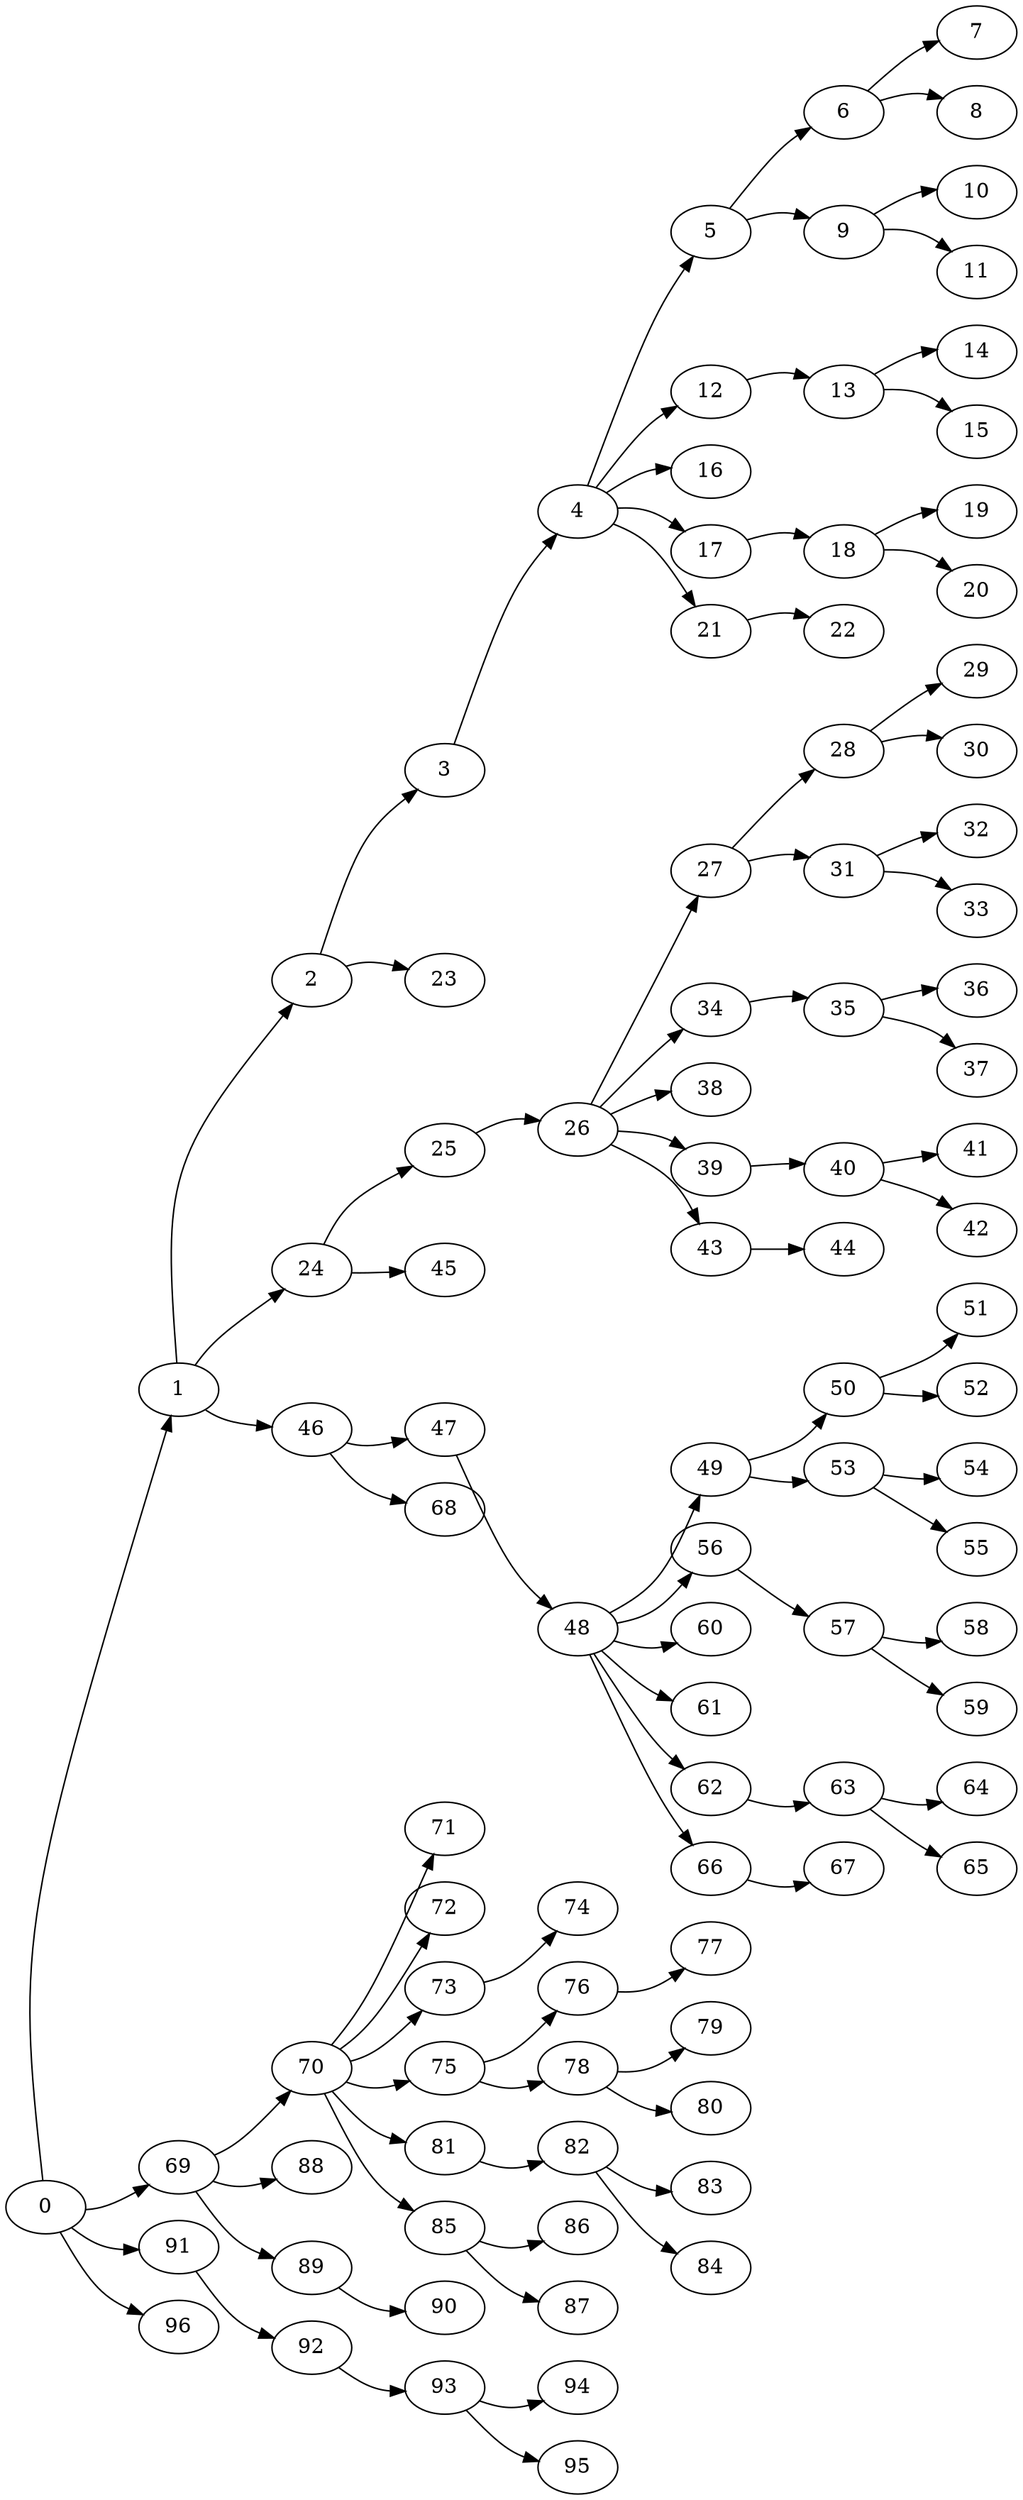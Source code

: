 strict digraph "" {
	graph [rankdir=LR,
		splines=curved
	];
	0	[mot_can_edit=False,
		mot_class_string="ord_betterproto.Reaction",
		mot_element_id=0,
		mot_state=PT_PRESET,
		mot_value=None,
		mtt_element_name="<ROOT>"];
	1	[mot_can_edit=False,
		mot_class_string="builtins.dict",
		mot_element_id=1,
		mot_state=PT_PRESET,
		mot_value=None,
		mtt_element_name="<ROOT>|inputs"];
	0 -> 1	[mot_can_edit=False,
		mot_class_string="('ord_betterproto.Reaction', 'builtins.dict')",
		mot_element_id="(0, 1)",
		mot_state=PT_PRESET,
		mot_value=inputs,
		mtt_element_name="('<ROOT>', '<ROOT>|inputs')"];
	69	[mot_can_edit=False,
		mot_class_string="ord_betterproto.ReactionSetup",
		mot_element_id=69,
		mot_state=PT_PRESET,
		mot_value=None,
		mtt_element_name="<ROOT>|setup"];
	0 -> 69	[mot_can_edit=False,
		mot_class_string="('ord_betterproto.Reaction', 'ord_betterproto.ReactionSetup')",
		mot_element_id="(0, 69)",
		mot_state=PT_PRESET,
		mot_value=setup,
		mtt_element_name="('<ROOT>', '<ROOT>|setup')"];
	91	[mot_can_edit=False,
		mot_class_string="builtins.list",
		mot_element_id=91,
		mot_state=PT_PRESET,
		mot_value=None,
		mtt_element_name="<ROOT>|outcomes"];
	0 -> 91	[mot_can_edit=False,
		mot_class_string="('ord_betterproto.Reaction', 'builtins.list')",
		mot_element_id="(0, 91)",
		mot_state=PT_PRESET,
		mot_value=outcomes,
		mtt_element_name="('<ROOT>', '<ROOT>|outcomes')"];
	96	[mot_can_edit=True,
		mot_class_string="builtins.str",
		mot_element_id=96,
		mot_state=PT_PRESET,
		mot_value="Making N,N-Dibenzyl-O-pivaloylhydroxylamine",
		mtt_element_name="<ROOT>|reaction_id"];
	0 -> 96	[mot_can_edit=False,
		mot_class_string="('ord_betterproto.Reaction', 'builtins.str')",
		mot_element_id="(0, 96)",
		mot_state=PT_PRESET,
		mot_value=reaction_id,
		mtt_element_name="('<ROOT>', '<ROOT>|reaction_id')"];
	2	[mot_can_edit=False,
		mot_class_string="ord_betterproto.ReactionInput",
		mot_element_id=2,
		mot_state=PT_PRESET,
		mot_value=None,
		mtt_element_name="<ROOT>|inputs|<DictKey>"];
	1 -> 2	[mot_can_edit=True,
		mot_class_string="('builtins.dict', 'ord_betterproto.ReactionInput')",
		mot_element_id="(1, 2)",
		mot_state=PT_PRESET,
		mot_value="4-dimethyl-aminopyridine",
		mtt_element_name="('<ROOT>|inputs', '<ROOT>|inputs|<DictKey>')"];
	24	[mot_can_edit=False,
		mot_class_string="ord_betterproto.ReactionInput",
		mot_element_id=24,
		mot_state=PT_PRESET,
		mot_value=None,
		mtt_element_name="<ROOT>|inputs|<DictKey>"];
	1 -> 24	[mot_can_edit=True,
		mot_class_string="('builtins.dict', 'ord_betterproto.ReactionInput')",
		mot_element_id="(1, 24)",
		mot_state=PT_PRESET,
		mot_value=dichloromethane,
		mtt_element_name="('<ROOT>|inputs', '<ROOT>|inputs|<DictKey>')"];
	46	[mot_can_edit=False,
		mot_class_string="ord_betterproto.ReactionInput",
		mot_element_id=46,
		mot_state=PT_PRESET,
		mot_value=None,
		mtt_element_name="<ROOT>|inputs|<DictKey>"];
	1 -> 46	[mot_can_edit=True,
		mot_class_string="('builtins.dict', 'ord_betterproto.ReactionInput')",
		mot_element_id="(1, 46)",
		mot_state=PT_PRESET,
		mot_value="N,N-dibenzylhydroxylamine",
		mtt_element_name="('<ROOT>|inputs', '<ROOT>|inputs|<DictKey>')"];
	3	[mot_can_edit=False,
		mot_class_string="builtins.list",
		mot_element_id=3,
		mot_state=PT_PRESET,
		mot_value=None,
		mtt_element_name="<ROOT>|inputs|<DictKey>|components"];
	2 -> 3	[mot_can_edit=False,
		mot_class_string="('ord_betterproto.ReactionInput', 'builtins.list')",
		mot_element_id="(2, 3)",
		mot_state=PT_PRESET,
		mot_value=components,
		mtt_element_name="('<ROOT>|inputs|<DictKey>', '<ROOT>|inputs|<DictKey>|components')"];
	23	[mot_can_edit=True,
		mot_class_string="builtins.int",
		mot_element_id=23,
		mot_state=PT_PRESET,
		mot_value=2,
		mtt_element_name="<ROOT>|inputs|<DictKey>|addition_order"];
	2 -> 23	[mot_can_edit=False,
		mot_class_string="('ord_betterproto.ReactionInput', 'builtins.int')",
		mot_element_id="(2, 23)",
		mot_state=PT_PRESET,
		mot_value=addition_order,
		mtt_element_name="('<ROOT>|inputs|<DictKey>', '<ROOT>|inputs|<DictKey>|addition_order')"];
	4	[mot_can_edit=False,
		mot_class_string="ord_betterproto.Compound",
		mot_element_id=4,
		mot_state=PT_PRESET,
		mot_value=None,
		mtt_element_name="<ROOT>|inputs|<DictKey>|components|<ListIndex>"];
	3 -> 4	[mot_can_edit=False,
		mot_class_string="('builtins.list', 'ord_betterproto.Compound')",
		mot_element_id="(3, 4)",
		mot_state=PT_PRESET,
		mot_value=0,
		mtt_element_name="('<ROOT>|inputs|<DictKey>|components', '<ROOT>|inputs|<DictKey>|components|<ListIndex>')"];
	5	[mot_can_edit=False,
		mot_class_string="builtins.list",
		mot_element_id=5,
		mot_state=PT_PRESET,
		mot_value=None,
		mtt_element_name="<ROOT>|inputs|<DictKey>|components|<ListIndex>|identifiers"];
	4 -> 5	[mot_can_edit=False,
		mot_class_string="('ord_betterproto.Compound', 'builtins.list')",
		mot_element_id="(4, 5)",
		mot_state=PT_PRESET,
		mot_value=identifiers,
		mtt_element_name="('<ROOT>|inputs|<DictKey>|components|<ListIndex>', '<ROOT>|inputs|<DictKey>|components|<ListIndex>|identifiers')"];
	12	[mot_can_edit=False,
		mot_class_string="ord_betterproto.Amount",
		mot_element_id=12,
		mot_state=PT_PRESET,
		mot_value=None,
		mtt_element_name="<ROOT>|inputs|<DictKey>|components|<ListIndex>|amount"];
	4 -> 12	[mot_can_edit=False,
		mot_class_string="('ord_betterproto.Compound', 'ord_betterproto.Amount')",
		mot_element_id="(4, 12)",
		mot_state=PT_PRESET,
		mot_value=amount,
		mtt_element_name="('<ROOT>|inputs|<DictKey>|components|<ListIndex>', '<ROOT>|inputs|<DictKey>|components|<ListIndex>|amount')"];
	16	[mot_can_edit=True,
		mot_class_string="ord_betterproto.ReactionRoleReactionRoleType",
		mot_element_id=16,
		mot_state=PT_PRESET,
		mot_value="ReactionRoleReactionRoleType.REAGENT",
		mtt_element_name="<ROOT>|inputs|<DictKey>|components|<ListIndex>|reaction_role"];
	4 -> 16	[mot_can_edit=False,
		mot_class_string="('ord_betterproto.Compound', 'ord_betterproto.ReactionRoleReactionRoleType')",
		mot_element_id="(4, 16)",
		mot_state=PT_PRESET,
		mot_value=reaction_role,
		mtt_element_name="('<ROOT>|inputs|<DictKey>|components|<ListIndex>', '<ROOT>|inputs|<DictKey>|components|<ListIndex>|reaction_role')"];
	17	[mot_can_edit=False,
		mot_class_string="builtins.list",
		mot_element_id=17,
		mot_state=PT_PRESET,
		mot_value=None,
		mtt_element_name="<ROOT>|inputs|<DictKey>|components|<ListIndex>|preparations"];
	4 -> 17	[mot_can_edit=False,
		mot_class_string="('ord_betterproto.Compound', 'builtins.list')",
		mot_element_id="(4, 17)",
		mot_state=PT_PRESET,
		mot_value=preparations,
		mtt_element_name="('<ROOT>|inputs|<DictKey>|components|<ListIndex>', '<ROOT>|inputs|<DictKey>|components|<ListIndex>|preparations')"];
	21	[mot_can_edit=False,
		mot_class_string="ord_betterproto.CompoundSource",
		mot_element_id=21,
		mot_state=PT_PRESET,
		mot_value=None,
		mtt_element_name="<ROOT>|inputs|<DictKey>|components|<ListIndex>|source"];
	4 -> 21	[mot_can_edit=False,
		mot_class_string="('ord_betterproto.Compound', 'ord_betterproto.CompoundSource')",
		mot_element_id="(4, 21)",
		mot_state=PT_PRESET,
		mot_value=source,
		mtt_element_name="('<ROOT>|inputs|<DictKey>|components|<ListIndex>', '<ROOT>|inputs|<DictKey>|components|<ListIndex>|source')"];
	6	[mot_can_edit=False,
		mot_class_string="ord_betterproto.CompoundIdentifier",
		mot_element_id=6,
		mot_state=PT_PRESET,
		mot_value=None,
		mtt_element_name="<ROOT>|inputs|<DictKey>|components|<ListIndex>|identifiers|<ListIndex>"];
	5 -> 6	[mot_can_edit=False,
		mot_class_string="('builtins.list', 'ord_betterproto.CompoundIdentifier')",
		mot_element_id="(5, 6)",
		mot_state=PT_PRESET,
		mot_value=0,
		mtt_element_name="('<ROOT>|inputs|<DictKey>|components|<ListIndex>|identifiers', '<ROOT>|inputs|<DictKey>|components|<ListIndex>|identifiers|<ListIndex>')"];
	9	[mot_can_edit=False,
		mot_class_string="ord_betterproto.CompoundIdentifier",
		mot_element_id=9,
		mot_state=PT_PRESET,
		mot_value=None,
		mtt_element_name="<ROOT>|inputs|<DictKey>|components|<ListIndex>|identifiers|<ListIndex>"];
	5 -> 9	[mot_can_edit=False,
		mot_class_string="('builtins.list', 'ord_betterproto.CompoundIdentifier')",
		mot_element_id="(5, 9)",
		mot_state=PT_PRESET,
		mot_value=1,
		mtt_element_name="('<ROOT>|inputs|<DictKey>|components|<ListIndex>|identifiers', '<ROOT>|inputs|<DictKey>|components|<ListIndex>|identifiers|<ListIndex>')"];
	7	[mot_can_edit=True,
		mot_class_string="ord_betterproto.CompoundIdentifierCompoundIdentifierType",
		mot_element_id=7,
		mot_state=PT_PRESET,
		mot_value="CompoundIdentifierCompoundIdentifierType.SMILES",
		mtt_element_name="<ROOT>|inputs|<DictKey>|components|<ListIndex>|identifiers|<ListIndex>|type"];
	6 -> 7	[mot_can_edit=False,
		mot_class_string="('ord_betterproto.CompoundIdentifier', 'ord_betterproto.CompoundIdentifierCompoundIdentifierType')",
		mot_element_id="(6, 7)",
		mot_state=PT_PRESET,
		mot_value=type,
		mtt_element_name="('<ROOT>|inputs|<DictKey>|components|<ListIndex>|identifiers|<ListIndex>', '<ROOT>|inputs|<DictKey>|components|<ListIndex>|identifiers|<\
ListIndex>|type')"];
	8	[mot_can_edit=True,
		mot_class_string="builtins.str",
		mot_element_id=8,
		mot_state=PT_PRESET,
		mot_value="n1ccc(N(C)C)cc1",
		mtt_element_name="<ROOT>|inputs|<DictKey>|components|<ListIndex>|identifiers|<ListIndex>|value"];
	6 -> 8	[mot_can_edit=False,
		mot_class_string="('ord_betterproto.CompoundIdentifier', 'builtins.str')",
		mot_element_id="(6, 8)",
		mot_state=PT_PRESET,
		mot_value=value,
		mtt_element_name="('<ROOT>|inputs|<DictKey>|components|<ListIndex>|identifiers|<ListIndex>', '<ROOT>|inputs|<DictKey>|components|<ListIndex>|identifiers|<\
ListIndex>|value')"];
	10	[mot_can_edit=True,
		mot_class_string="ord_betterproto.CompoundIdentifierCompoundIdentifierType",
		mot_element_id=10,
		mot_state=PT_PRESET,
		mot_value="CompoundIdentifierCompoundIdentifierType.NAME",
		mtt_element_name="<ROOT>|inputs|<DictKey>|components|<ListIndex>|identifiers|<ListIndex>|type"];
	9 -> 10	[mot_can_edit=False,
		mot_class_string="('ord_betterproto.CompoundIdentifier', 'ord_betterproto.CompoundIdentifierCompoundIdentifierType')",
		mot_element_id="(9, 10)",
		mot_state=PT_PRESET,
		mot_value=type,
		mtt_element_name="('<ROOT>|inputs|<DictKey>|components|<ListIndex>|identifiers|<ListIndex>', '<ROOT>|inputs|<DictKey>|components|<ListIndex>|identifiers|<\
ListIndex>|type')"];
	11	[mot_can_edit=True,
		mot_class_string="builtins.str",
		mot_element_id=11,
		mot_state=PT_PRESET,
		mot_value="4-dimethyl-aminopyridine",
		mtt_element_name="<ROOT>|inputs|<DictKey>|components|<ListIndex>|identifiers|<ListIndex>|value"];
	9 -> 11	[mot_can_edit=False,
		mot_class_string="('ord_betterproto.CompoundIdentifier', 'builtins.str')",
		mot_element_id="(9, 11)",
		mot_state=PT_PRESET,
		mot_value=value,
		mtt_element_name="('<ROOT>|inputs|<DictKey>|components|<ListIndex>|identifiers|<ListIndex>', '<ROOT>|inputs|<DictKey>|components|<ListIndex>|identifiers|<\
ListIndex>|value')"];
	13	[mot_can_edit=False,
		mot_class_string="ord_betterproto.Mass",
		mot_element_id=13,
		mot_state=PT_PRESET,
		mot_value=None,
		mtt_element_name="<ROOT>|inputs|<DictKey>|components|<ListIndex>|amount|mass"];
	12 -> 13	[mot_can_edit=False,
		mot_class_string="('ord_betterproto.Amount', 'ord_betterproto.Mass')",
		mot_element_id="(12, 13)",
		mot_state=PT_PRESET,
		mot_value=mass,
		mtt_element_name="('<ROOT>|inputs|<DictKey>|components|<ListIndex>|amount', '<ROOT>|inputs|<DictKey>|components|<ListIndex>|amount|mass')"];
	14	[mot_can_edit=True,
		mot_class_string="builtins.float",
		mot_element_id=14,
		mot_state=PT_PRESET,
		mot_value=12.8,
		mtt_element_name="<ROOT>|inputs|<DictKey>|components|<ListIndex>|amount|mass|value"];
	13 -> 14	[mot_can_edit=False,
		mot_class_string="('ord_betterproto.Mass', 'builtins.float')",
		mot_element_id="(13, 14)",
		mot_state=PT_PRESET,
		mot_value=value,
		mtt_element_name="('<ROOT>|inputs|<DictKey>|components|<ListIndex>|amount|mass', '<ROOT>|inputs|<DictKey>|components|<ListIndex>|amount|mass|value')"];
	15	[mot_can_edit=True,
		mot_class_string="ord_betterproto.MassMassUnit",
		mot_element_id=15,
		mot_state=PT_PRESET,
		mot_value="MassMassUnit.GRAM",
		mtt_element_name="<ROOT>|inputs|<DictKey>|components|<ListIndex>|amount|mass|units"];
	13 -> 15	[mot_can_edit=False,
		mot_class_string="('ord_betterproto.Mass', 'ord_betterproto.MassMassUnit')",
		mot_element_id="(13, 15)",
		mot_state=PT_PRESET,
		mot_value=units,
		mtt_element_name="('<ROOT>|inputs|<DictKey>|components|<ListIndex>|amount|mass', '<ROOT>|inputs|<DictKey>|components|<ListIndex>|amount|mass|units')"];
	18	[mot_can_edit=False,
		mot_class_string="ord_betterproto.CompoundPreparation",
		mot_element_id=18,
		mot_state=PT_PRESET,
		mot_value=None,
		mtt_element_name="<ROOT>|inputs|<DictKey>|components|<ListIndex>|preparations|<ListIndex>"];
	17 -> 18	[mot_can_edit=False,
		mot_class_string="('builtins.list', 'ord_betterproto.CompoundPreparation')",
		mot_element_id="(17, 18)",
		mot_state=PT_PRESET,
		mot_value=0,
		mtt_element_name="('<ROOT>|inputs|<DictKey>|components|<ListIndex>|preparations', '<ROOT>|inputs|<DictKey>|components|<ListIndex>|preparations|<ListIndex>')"];
	19	[mot_can_edit=True,
		mot_class_string="ord_betterproto.CompoundPreparationCompoundPreparationType",
		mot_element_id=19,
		mot_state=PT_PRESET,
		mot_value="CompoundPreparationCompoundPreparationType.NONE",
		mtt_element_name="<ROOT>|inputs|<DictKey>|components|<ListIndex>|preparations|<ListIndex>|type"];
	18 -> 19	[mot_can_edit=False,
		mot_class_string="('ord_betterproto.CompoundPreparation', 'ord_betterproto.CompoundPreparationCompoundPreparationType')",
		mot_element_id="(18, 19)",
		mot_state=PT_PRESET,
		mot_value=type,
		mtt_element_name="('<ROOT>|inputs|<DictKey>|components|<ListIndex>|preparations|<ListIndex>', '<ROOT>|inputs|<DictKey>|components|<ListIndex>|preparations|<\
ListIndex>|type')"];
	20	[mot_can_edit=True,
		mot_class_string="builtins.str",
		mot_element_id=20,
		mot_state=PT_PRESET,
		mot_value="used as received",
		mtt_element_name="<ROOT>|inputs|<DictKey>|components|<ListIndex>|preparations|<ListIndex>|details"];
	18 -> 20	[mot_can_edit=False,
		mot_class_string="('ord_betterproto.CompoundPreparation', 'builtins.str')",
		mot_element_id="(18, 20)",
		mot_state=PT_PRESET,
		mot_value=details,
		mtt_element_name="('<ROOT>|inputs|<DictKey>|components|<ListIndex>|preparations|<ListIndex>', '<ROOT>|inputs|<DictKey>|components|<ListIndex>|preparations|<\
ListIndex>|details')"];
	22	[mot_can_edit=True,
		mot_class_string="builtins.str",
		mot_element_id=22,
		mot_state=PT_PRESET,
		mot_value="Sigma Aldrich",
		mtt_element_name="<ROOT>|inputs|<DictKey>|components|<ListIndex>|source|vendor"];
	21 -> 22	[mot_can_edit=False,
		mot_class_string="('ord_betterproto.CompoundSource', 'builtins.str')",
		mot_element_id="(21, 22)",
		mot_state=PT_PRESET,
		mot_value=vendor,
		mtt_element_name="('<ROOT>|inputs|<DictKey>|components|<ListIndex>|source', '<ROOT>|inputs|<DictKey>|components|<ListIndex>|source|vendor')"];
	25	[mot_can_edit=False,
		mot_class_string="builtins.list",
		mot_element_id=25,
		mot_state=PT_PRESET,
		mot_value=None,
		mtt_element_name="<ROOT>|inputs|<DictKey>|components"];
	24 -> 25	[mot_can_edit=False,
		mot_class_string="('ord_betterproto.ReactionInput', 'builtins.list')",
		mot_element_id="(24, 25)",
		mot_state=PT_PRESET,
		mot_value=components,
		mtt_element_name="('<ROOT>|inputs|<DictKey>', '<ROOT>|inputs|<DictKey>|components')"];
	45	[mot_can_edit=True,
		mot_class_string="builtins.int",
		mot_element_id=45,
		mot_state=PT_PRESET,
		mot_value=3,
		mtt_element_name="<ROOT>|inputs|<DictKey>|addition_order"];
	24 -> 45	[mot_can_edit=False,
		mot_class_string="('ord_betterproto.ReactionInput', 'builtins.int')",
		mot_element_id="(24, 45)",
		mot_state=PT_PRESET,
		mot_value=addition_order,
		mtt_element_name="('<ROOT>|inputs|<DictKey>', '<ROOT>|inputs|<DictKey>|addition_order')"];
	26	[mot_can_edit=False,
		mot_class_string="ord_betterproto.Compound",
		mot_element_id=26,
		mot_state=PT_PRESET,
		mot_value=None,
		mtt_element_name="<ROOT>|inputs|<DictKey>|components|<ListIndex>"];
	25 -> 26	[mot_can_edit=False,
		mot_class_string="('builtins.list', 'ord_betterproto.Compound')",
		mot_element_id="(25, 26)",
		mot_state=PT_PRESET,
		mot_value=0,
		mtt_element_name="('<ROOT>|inputs|<DictKey>|components', '<ROOT>|inputs|<DictKey>|components|<ListIndex>')"];
	27	[mot_can_edit=False,
		mot_class_string="builtins.list",
		mot_element_id=27,
		mot_state=PT_PRESET,
		mot_value=None,
		mtt_element_name="<ROOT>|inputs|<DictKey>|components|<ListIndex>|identifiers"];
	26 -> 27	[mot_can_edit=False,
		mot_class_string="('ord_betterproto.Compound', 'builtins.list')",
		mot_element_id="(26, 27)",
		mot_state=PT_PRESET,
		mot_value=identifiers,
		mtt_element_name="('<ROOT>|inputs|<DictKey>|components|<ListIndex>', '<ROOT>|inputs|<DictKey>|components|<ListIndex>|identifiers')"];
	34	[mot_can_edit=False,
		mot_class_string="ord_betterproto.Amount",
		mot_element_id=34,
		mot_state=PT_PRESET,
		mot_value=None,
		mtt_element_name="<ROOT>|inputs|<DictKey>|components|<ListIndex>|amount"];
	26 -> 34	[mot_can_edit=False,
		mot_class_string="('ord_betterproto.Compound', 'ord_betterproto.Amount')",
		mot_element_id="(26, 34)",
		mot_state=PT_PRESET,
		mot_value=amount,
		mtt_element_name="('<ROOT>|inputs|<DictKey>|components|<ListIndex>', '<ROOT>|inputs|<DictKey>|components|<ListIndex>|amount')"];
	38	[mot_can_edit=True,
		mot_class_string="ord_betterproto.ReactionRoleReactionRoleType",
		mot_element_id=38,
		mot_state=PT_PRESET,
		mot_value="ReactionRoleReactionRoleType.SOLVENT",
		mtt_element_name="<ROOT>|inputs|<DictKey>|components|<ListIndex>|reaction_role"];
	26 -> 38	[mot_can_edit=False,
		mot_class_string="('ord_betterproto.Compound', 'ord_betterproto.ReactionRoleReactionRoleType')",
		mot_element_id="(26, 38)",
		mot_state=PT_PRESET,
		mot_value=reaction_role,
		mtt_element_name="('<ROOT>|inputs|<DictKey>|components|<ListIndex>', '<ROOT>|inputs|<DictKey>|components|<ListIndex>|reaction_role')"];
	39	[mot_can_edit=False,
		mot_class_string="builtins.list",
		mot_element_id=39,
		mot_state=PT_PRESET,
		mot_value=None,
		mtt_element_name="<ROOT>|inputs|<DictKey>|components|<ListIndex>|preparations"];
	26 -> 39	[mot_can_edit=False,
		mot_class_string="('ord_betterproto.Compound', 'builtins.list')",
		mot_element_id="(26, 39)",
		mot_state=PT_PRESET,
		mot_value=preparations,
		mtt_element_name="('<ROOT>|inputs|<DictKey>|components|<ListIndex>', '<ROOT>|inputs|<DictKey>|components|<ListIndex>|preparations')"];
	43	[mot_can_edit=False,
		mot_class_string="ord_betterproto.CompoundSource",
		mot_element_id=43,
		mot_state=PT_PRESET,
		mot_value=None,
		mtt_element_name="<ROOT>|inputs|<DictKey>|components|<ListIndex>|source"];
	26 -> 43	[mot_can_edit=False,
		mot_class_string="('ord_betterproto.Compound', 'ord_betterproto.CompoundSource')",
		mot_element_id="(26, 43)",
		mot_state=PT_PRESET,
		mot_value=source,
		mtt_element_name="('<ROOT>|inputs|<DictKey>|components|<ListIndex>', '<ROOT>|inputs|<DictKey>|components|<ListIndex>|source')"];
	28	[mot_can_edit=False,
		mot_class_string="ord_betterproto.CompoundIdentifier",
		mot_element_id=28,
		mot_state=PT_PRESET,
		mot_value=None,
		mtt_element_name="<ROOT>|inputs|<DictKey>|components|<ListIndex>|identifiers|<ListIndex>"];
	27 -> 28	[mot_can_edit=False,
		mot_class_string="('builtins.list', 'ord_betterproto.CompoundIdentifier')",
		mot_element_id="(27, 28)",
		mot_state=PT_PRESET,
		mot_value=0,
		mtt_element_name="('<ROOT>|inputs|<DictKey>|components|<ListIndex>|identifiers', '<ROOT>|inputs|<DictKey>|components|<ListIndex>|identifiers|<ListIndex>')"];
	31	[mot_can_edit=False,
		mot_class_string="ord_betterproto.CompoundIdentifier",
		mot_element_id=31,
		mot_state=PT_PRESET,
		mot_value=None,
		mtt_element_name="<ROOT>|inputs|<DictKey>|components|<ListIndex>|identifiers|<ListIndex>"];
	27 -> 31	[mot_can_edit=False,
		mot_class_string="('builtins.list', 'ord_betterproto.CompoundIdentifier')",
		mot_element_id="(27, 31)",
		mot_state=PT_PRESET,
		mot_value=1,
		mtt_element_name="('<ROOT>|inputs|<DictKey>|components|<ListIndex>|identifiers', '<ROOT>|inputs|<DictKey>|components|<ListIndex>|identifiers|<ListIndex>')"];
	29	[mot_can_edit=True,
		mot_class_string="ord_betterproto.CompoundIdentifierCompoundIdentifierType",
		mot_element_id=29,
		mot_state=PT_PRESET,
		mot_value="CompoundIdentifierCompoundIdentifierType.SMILES",
		mtt_element_name="<ROOT>|inputs|<DictKey>|components|<ListIndex>|identifiers|<ListIndex>|type"];
	28 -> 29	[mot_can_edit=False,
		mot_class_string="('ord_betterproto.CompoundIdentifier', 'ord_betterproto.CompoundIdentifierCompoundIdentifierType')",
		mot_element_id="(28, 29)",
		mot_state=PT_PRESET,
		mot_value=type,
		mtt_element_name="('<ROOT>|inputs|<DictKey>|components|<ListIndex>|identifiers|<ListIndex>', '<ROOT>|inputs|<DictKey>|components|<ListIndex>|identifiers|<\
ListIndex>|type')"];
	30	[mot_can_edit=True,
		mot_class_string="builtins.str",
		mot_element_id=30,
		mot_state=PT_PRESET,
		mot_value="C(Cl)Cl",
		mtt_element_name="<ROOT>|inputs|<DictKey>|components|<ListIndex>|identifiers|<ListIndex>|value"];
	28 -> 30	[mot_can_edit=False,
		mot_class_string="('ord_betterproto.CompoundIdentifier', 'builtins.str')",
		mot_element_id="(28, 30)",
		mot_state=PT_PRESET,
		mot_value=value,
		mtt_element_name="('<ROOT>|inputs|<DictKey>|components|<ListIndex>|identifiers|<ListIndex>', '<ROOT>|inputs|<DictKey>|components|<ListIndex>|identifiers|<\
ListIndex>|value')"];
	32	[mot_can_edit=True,
		mot_class_string="ord_betterproto.CompoundIdentifierCompoundIdentifierType",
		mot_element_id=32,
		mot_state=PT_PRESET,
		mot_value="CompoundIdentifierCompoundIdentifierType.NAME",
		mtt_element_name="<ROOT>|inputs|<DictKey>|components|<ListIndex>|identifiers|<ListIndex>|type"];
	31 -> 32	[mot_can_edit=False,
		mot_class_string="('ord_betterproto.CompoundIdentifier', 'ord_betterproto.CompoundIdentifierCompoundIdentifierType')",
		mot_element_id="(31, 32)",
		mot_state=PT_PRESET,
		mot_value=type,
		mtt_element_name="('<ROOT>|inputs|<DictKey>|components|<ListIndex>|identifiers|<ListIndex>', '<ROOT>|inputs|<DictKey>|components|<ListIndex>|identifiers|<\
ListIndex>|type')"];
	33	[mot_can_edit=True,
		mot_class_string="builtins.str",
		mot_element_id=33,
		mot_state=PT_PRESET,
		mot_value=dichloromethane,
		mtt_element_name="<ROOT>|inputs|<DictKey>|components|<ListIndex>|identifiers|<ListIndex>|value"];
	31 -> 33	[mot_can_edit=False,
		mot_class_string="('ord_betterproto.CompoundIdentifier', 'builtins.str')",
		mot_element_id="(31, 33)",
		mot_state=PT_PRESET,
		mot_value=value,
		mtt_element_name="('<ROOT>|inputs|<DictKey>|components|<ListIndex>|identifiers|<ListIndex>', '<ROOT>|inputs|<DictKey>|components|<ListIndex>|identifiers|<\
ListIndex>|value')"];
	35	[mot_can_edit=False,
		mot_class_string="ord_betterproto.Volume",
		mot_element_id=35,
		mot_state=PT_PRESET,
		mot_value=None,
		mtt_element_name="<ROOT>|inputs|<DictKey>|components|<ListIndex>|amount|volume"];
	34 -> 35	[mot_can_edit=False,
		mot_class_string="('ord_betterproto.Amount', 'ord_betterproto.Volume')",
		mot_element_id="(34, 35)",
		mot_state=PT_PRESET,
		mot_value=volume,
		mtt_element_name="('<ROOT>|inputs|<DictKey>|components|<ListIndex>|amount', '<ROOT>|inputs|<DictKey>|components|<ListIndex>|amount|volume')"];
	36	[mot_can_edit=True,
		mot_class_string="builtins.float",
		mot_element_id=36,
		mot_state=PT_PRESET,
		mot_value=250.0,
		mtt_element_name="<ROOT>|inputs|<DictKey>|components|<ListIndex>|amount|volume|value"];
	35 -> 36	[mot_can_edit=False,
		mot_class_string="('ord_betterproto.Volume', 'builtins.float')",
		mot_element_id="(35, 36)",
		mot_state=PT_PRESET,
		mot_value=value,
		mtt_element_name="('<ROOT>|inputs|<DictKey>|components|<ListIndex>|amount|volume', '<ROOT>|inputs|<DictKey>|components|<ListIndex>|amount|volume|value')"];
	37	[mot_can_edit=True,
		mot_class_string="ord_betterproto.VolumeVolumeUnit",
		mot_element_id=37,
		mot_state=PT_PRESET,
		mot_value="VolumeVolumeUnit.MILLILITER",
		mtt_element_name="<ROOT>|inputs|<DictKey>|components|<ListIndex>|amount|volume|units"];
	35 -> 37	[mot_can_edit=False,
		mot_class_string="('ord_betterproto.Volume', 'ord_betterproto.VolumeVolumeUnit')",
		mot_element_id="(35, 37)",
		mot_state=PT_PRESET,
		mot_value=units,
		mtt_element_name="('<ROOT>|inputs|<DictKey>|components|<ListIndex>|amount|volume', '<ROOT>|inputs|<DictKey>|components|<ListIndex>|amount|volume|units')"];
	40	[mot_can_edit=False,
		mot_class_string="ord_betterproto.CompoundPreparation",
		mot_element_id=40,
		mot_state=PT_PRESET,
		mot_value=None,
		mtt_element_name="<ROOT>|inputs|<DictKey>|components|<ListIndex>|preparations|<ListIndex>"];
	39 -> 40	[mot_can_edit=False,
		mot_class_string="('builtins.list', 'ord_betterproto.CompoundPreparation')",
		mot_element_id="(39, 40)",
		mot_state=PT_PRESET,
		mot_value=0,
		mtt_element_name="('<ROOT>|inputs|<DictKey>|components|<ListIndex>|preparations', '<ROOT>|inputs|<DictKey>|components|<ListIndex>|preparations|<ListIndex>')"];
	41	[mot_can_edit=True,
		mot_class_string="ord_betterproto.CompoundPreparationCompoundPreparationType",
		mot_element_id=41,
		mot_state=PT_PRESET,
		mot_value="CompoundPreparationCompoundPreparationType.DRIED",
		mtt_element_name="<ROOT>|inputs|<DictKey>|components|<ListIndex>|preparations|<ListIndex>|type"];
	40 -> 41	[mot_can_edit=False,
		mot_class_string="('ord_betterproto.CompoundPreparation', 'ord_betterproto.CompoundPreparationCompoundPreparationType')",
		mot_element_id="(40, 41)",
		mot_state=PT_PRESET,
		mot_value=type,
		mtt_element_name="('<ROOT>|inputs|<DictKey>|components|<ListIndex>|preparations|<ListIndex>', '<ROOT>|inputs|<DictKey>|components|<ListIndex>|preparations|<\
ListIndex>|type')"];
	42	[mot_can_edit=True,
		mot_class_string="builtins.str",
		mot_element_id=42,
		mot_state=PT_PRESET,
		mot_value="purified by passage under argon pressure through two packed columns of neutral alumina and copper(II) oxide",
		mtt_element_name="<ROOT>|inputs|<DictKey>|components|<ListIndex>|preparations|<ListIndex>|details"];
	40 -> 42	[mot_can_edit=False,
		mot_class_string="('ord_betterproto.CompoundPreparation', 'builtins.str')",
		mot_element_id="(40, 42)",
		mot_state=PT_PRESET,
		mot_value=details,
		mtt_element_name="('<ROOT>|inputs|<DictKey>|components|<ListIndex>|preparations|<ListIndex>', '<ROOT>|inputs|<DictKey>|components|<ListIndex>|preparations|<\
ListIndex>|details')"];
	44	[mot_can_edit=True,
		mot_class_string="builtins.str",
		mot_element_id=44,
		mot_state=PT_PRESET,
		mot_value="J. T. Baker",
		mtt_element_name="<ROOT>|inputs|<DictKey>|components|<ListIndex>|source|vendor"];
	43 -> 44	[mot_can_edit=False,
		mot_class_string="('ord_betterproto.CompoundSource', 'builtins.str')",
		mot_element_id="(43, 44)",
		mot_state=PT_PRESET,
		mot_value=vendor,
		mtt_element_name="('<ROOT>|inputs|<DictKey>|components|<ListIndex>|source', '<ROOT>|inputs|<DictKey>|components|<ListIndex>|source|vendor')"];
	47	[mot_can_edit=False,
		mot_class_string="builtins.list",
		mot_element_id=47,
		mot_state=PT_PRESET,
		mot_value=None,
		mtt_element_name="<ROOT>|inputs|<DictKey>|components"];
	46 -> 47	[mot_can_edit=False,
		mot_class_string="('ord_betterproto.ReactionInput', 'builtins.list')",
		mot_element_id="(46, 47)",
		mot_state=PT_PRESET,
		mot_value=components,
		mtt_element_name="('<ROOT>|inputs|<DictKey>', '<ROOT>|inputs|<DictKey>|components')"];
	68	[mot_can_edit=True,
		mot_class_string="builtins.int",
		mot_element_id=68,
		mot_state=PT_PRESET,
		mot_value=1,
		mtt_element_name="<ROOT>|inputs|<DictKey>|addition_order"];
	46 -> 68	[mot_can_edit=False,
		mot_class_string="('ord_betterproto.ReactionInput', 'builtins.int')",
		mot_element_id="(46, 68)",
		mot_state=PT_PRESET,
		mot_value=addition_order,
		mtt_element_name="('<ROOT>|inputs|<DictKey>', '<ROOT>|inputs|<DictKey>|addition_order')"];
	48	[mot_can_edit=False,
		mot_class_string="ord_betterproto.Compound",
		mot_element_id=48,
		mot_state=PT_PRESET,
		mot_value=None,
		mtt_element_name="<ROOT>|inputs|<DictKey>|components|<ListIndex>"];
	47 -> 48	[mot_can_edit=False,
		mot_class_string="('builtins.list', 'ord_betterproto.Compound')",
		mot_element_id="(47, 48)",
		mot_state=PT_PRESET,
		mot_value=0,
		mtt_element_name="('<ROOT>|inputs|<DictKey>|components', '<ROOT>|inputs|<DictKey>|components|<ListIndex>')"];
	49	[mot_can_edit=False,
		mot_class_string="builtins.list",
		mot_element_id=49,
		mot_state=PT_PRESET,
		mot_value=None,
		mtt_element_name="<ROOT>|inputs|<DictKey>|components|<ListIndex>|identifiers"];
	48 -> 49	[mot_can_edit=False,
		mot_class_string="('ord_betterproto.Compound', 'builtins.list')",
		mot_element_id="(48, 49)",
		mot_state=PT_PRESET,
		mot_value=identifiers,
		mtt_element_name="('<ROOT>|inputs|<DictKey>|components|<ListIndex>', '<ROOT>|inputs|<DictKey>|components|<ListIndex>|identifiers')"];
	56	[mot_can_edit=False,
		mot_class_string="ord_betterproto.Amount",
		mot_element_id=56,
		mot_state=PT_PRESET,
		mot_value=None,
		mtt_element_name="<ROOT>|inputs|<DictKey>|components|<ListIndex>|amount"];
	48 -> 56	[mot_can_edit=False,
		mot_class_string="('ord_betterproto.Compound', 'ord_betterproto.Amount')",
		mot_element_id="(48, 56)",
		mot_state=PT_PRESET,
		mot_value=amount,
		mtt_element_name="('<ROOT>|inputs|<DictKey>|components|<ListIndex>', '<ROOT>|inputs|<DictKey>|components|<ListIndex>|amount')"];
	60	[mot_can_edit=True,
		mot_class_string="ord_betterproto.ReactionRoleReactionRoleType",
		mot_element_id=60,
		mot_state=PT_PRESET,
		mot_value="ReactionRoleReactionRoleType.REACTANT",
		mtt_element_name="<ROOT>|inputs|<DictKey>|components|<ListIndex>|reaction_role"];
	48 -> 60	[mot_can_edit=False,
		mot_class_string="('ord_betterproto.Compound', 'ord_betterproto.ReactionRoleReactionRoleType')",
		mot_element_id="(48, 60)",
		mot_state=PT_PRESET,
		mot_value=reaction_role,
		mtt_element_name="('<ROOT>|inputs|<DictKey>|components|<ListIndex>', '<ROOT>|inputs|<DictKey>|components|<ListIndex>|reaction_role')"];
	61	[mot_can_edit=True,
		mot_class_string="builtins.bool",
		mot_element_id=61,
		mot_state=PT_PRESET,
		mot_value=True,
		mtt_element_name="<ROOT>|inputs|<DictKey>|components|<ListIndex>|is_limiting"];
	48 -> 61	[mot_can_edit=False,
		mot_class_string="('ord_betterproto.Compound', 'builtins.bool')",
		mot_element_id="(48, 61)",
		mot_state=PT_PRESET,
		mot_value=is_limiting,
		mtt_element_name="('<ROOT>|inputs|<DictKey>|components|<ListIndex>', '<ROOT>|inputs|<DictKey>|components|<ListIndex>|is_limiting')"];
	62	[mot_can_edit=False,
		mot_class_string="builtins.list",
		mot_element_id=62,
		mot_state=PT_PRESET,
		mot_value=None,
		mtt_element_name="<ROOT>|inputs|<DictKey>|components|<ListIndex>|preparations"];
	48 -> 62	[mot_can_edit=False,
		mot_class_string="('ord_betterproto.Compound', 'builtins.list')",
		mot_element_id="(48, 62)",
		mot_state=PT_PRESET,
		mot_value=preparations,
		mtt_element_name="('<ROOT>|inputs|<DictKey>|components|<ListIndex>', '<ROOT>|inputs|<DictKey>|components|<ListIndex>|preparations')"];
	66	[mot_can_edit=False,
		mot_class_string="ord_betterproto.CompoundSource",
		mot_element_id=66,
		mot_state=PT_PRESET,
		mot_value=None,
		mtt_element_name="<ROOT>|inputs|<DictKey>|components|<ListIndex>|source"];
	48 -> 66	[mot_can_edit=False,
		mot_class_string="('ord_betterproto.Compound', 'ord_betterproto.CompoundSource')",
		mot_element_id="(48, 66)",
		mot_state=PT_PRESET,
		mot_value=source,
		mtt_element_name="('<ROOT>|inputs|<DictKey>|components|<ListIndex>', '<ROOT>|inputs|<DictKey>|components|<ListIndex>|source')"];
	50	[mot_can_edit=False,
		mot_class_string="ord_betterproto.CompoundIdentifier",
		mot_element_id=50,
		mot_state=PT_PRESET,
		mot_value=None,
		mtt_element_name="<ROOT>|inputs|<DictKey>|components|<ListIndex>|identifiers|<ListIndex>"];
	49 -> 50	[mot_can_edit=False,
		mot_class_string="('builtins.list', 'ord_betterproto.CompoundIdentifier')",
		mot_element_id="(49, 50)",
		mot_state=PT_PRESET,
		mot_value=0,
		mtt_element_name="('<ROOT>|inputs|<DictKey>|components|<ListIndex>|identifiers', '<ROOT>|inputs|<DictKey>|components|<ListIndex>|identifiers|<ListIndex>')"];
	53	[mot_can_edit=False,
		mot_class_string="ord_betterproto.CompoundIdentifier",
		mot_element_id=53,
		mot_state=PT_PRESET,
		mot_value=None,
		mtt_element_name="<ROOT>|inputs|<DictKey>|components|<ListIndex>|identifiers|<ListIndex>"];
	49 -> 53	[mot_can_edit=False,
		mot_class_string="('builtins.list', 'ord_betterproto.CompoundIdentifier')",
		mot_element_id="(49, 53)",
		mot_state=PT_PRESET,
		mot_value=1,
		mtt_element_name="('<ROOT>|inputs|<DictKey>|components|<ListIndex>|identifiers', '<ROOT>|inputs|<DictKey>|components|<ListIndex>|identifiers|<ListIndex>')"];
	51	[mot_can_edit=True,
		mot_class_string="ord_betterproto.CompoundIdentifierCompoundIdentifierType",
		mot_element_id=51,
		mot_state=PT_PRESET,
		mot_value="CompoundIdentifierCompoundIdentifierType.SMILES",
		mtt_element_name="<ROOT>|inputs|<DictKey>|components|<ListIndex>|identifiers|<ListIndex>|type"];
	50 -> 51	[mot_can_edit=False,
		mot_class_string="('ord_betterproto.CompoundIdentifier', 'ord_betterproto.CompoundIdentifierCompoundIdentifierType')",
		mot_element_id="(50, 51)",
		mot_state=PT_PRESET,
		mot_value=type,
		mtt_element_name="('<ROOT>|inputs|<DictKey>|components|<ListIndex>|identifiers|<ListIndex>', '<ROOT>|inputs|<DictKey>|components|<ListIndex>|identifiers|<\
ListIndex>|type')"];
	52	[mot_can_edit=True,
		mot_class_string="builtins.str",
		mot_element_id=52,
		mot_state=PT_PRESET,
		mot_value="C1=CC=C(C=C1)CN(CC2=CC=CC=C2)O",
		mtt_element_name="<ROOT>|inputs|<DictKey>|components|<ListIndex>|identifiers|<ListIndex>|value"];
	50 -> 52	[mot_can_edit=False,
		mot_class_string="('ord_betterproto.CompoundIdentifier', 'builtins.str')",
		mot_element_id="(50, 52)",
		mot_state=PT_PRESET,
		mot_value=value,
		mtt_element_name="('<ROOT>|inputs|<DictKey>|components|<ListIndex>|identifiers|<ListIndex>', '<ROOT>|inputs|<DictKey>|components|<ListIndex>|identifiers|<\
ListIndex>|value')"];
	54	[mot_can_edit=True,
		mot_class_string="ord_betterproto.CompoundIdentifierCompoundIdentifierType",
		mot_element_id=54,
		mot_state=PT_PRESET,
		mot_value="CompoundIdentifierCompoundIdentifierType.NAME",
		mtt_element_name="<ROOT>|inputs|<DictKey>|components|<ListIndex>|identifiers|<ListIndex>|type"];
	53 -> 54	[mot_can_edit=False,
		mot_class_string="('ord_betterproto.CompoundIdentifier', 'ord_betterproto.CompoundIdentifierCompoundIdentifierType')",
		mot_element_id="(53, 54)",
		mot_state=PT_PRESET,
		mot_value=type,
		mtt_element_name="('<ROOT>|inputs|<DictKey>|components|<ListIndex>|identifiers|<ListIndex>', '<ROOT>|inputs|<DictKey>|components|<ListIndex>|identifiers|<\
ListIndex>|type')"];
	55	[mot_can_edit=True,
		mot_class_string="builtins.str",
		mot_element_id=55,
		mot_state=PT_PRESET,
		mot_value="N,N-dibenzylhydroxylamine",
		mtt_element_name="<ROOT>|inputs|<DictKey>|components|<ListIndex>|identifiers|<ListIndex>|value"];
	53 -> 55	[mot_can_edit=False,
		mot_class_string="('ord_betterproto.CompoundIdentifier', 'builtins.str')",
		mot_element_id="(53, 55)",
		mot_state=PT_PRESET,
		mot_value=value,
		mtt_element_name="('<ROOT>|inputs|<DictKey>|components|<ListIndex>|identifiers|<ListIndex>', '<ROOT>|inputs|<DictKey>|components|<ListIndex>|identifiers|<\
ListIndex>|value')"];
	57	[mot_can_edit=False,
		mot_class_string="ord_betterproto.Mass",
		mot_element_id=57,
		mot_state=PT_PRESET,
		mot_value=None,
		mtt_element_name="<ROOT>|inputs|<DictKey>|components|<ListIndex>|amount|mass"];
	56 -> 57	[mot_can_edit=False,
		mot_class_string="('ord_betterproto.Amount', 'ord_betterproto.Mass')",
		mot_element_id="(56, 57)",
		mot_state=PT_PRESET,
		mot_value=mass,
		mtt_element_name="('<ROOT>|inputs|<DictKey>|components|<ListIndex>|amount', '<ROOT>|inputs|<DictKey>|components|<ListIndex>|amount|mass')"];
	58	[mot_can_edit=True,
		mot_class_string="builtins.float",
		mot_element_id=58,
		mot_state=PT_PRESET,
		mot_value=21.3,
		mtt_element_name="<ROOT>|inputs|<DictKey>|components|<ListIndex>|amount|mass|value"];
	57 -> 58	[mot_can_edit=False,
		mot_class_string="('ord_betterproto.Mass', 'builtins.float')",
		mot_element_id="(57, 58)",
		mot_state=PT_PRESET,
		mot_value=value,
		mtt_element_name="('<ROOT>|inputs|<DictKey>|components|<ListIndex>|amount|mass', '<ROOT>|inputs|<DictKey>|components|<ListIndex>|amount|mass|value')"];
	59	[mot_can_edit=True,
		mot_class_string="ord_betterproto.MassMassUnit",
		mot_element_id=59,
		mot_state=PT_PRESET,
		mot_value="MassMassUnit.GRAM",
		mtt_element_name="<ROOT>|inputs|<DictKey>|components|<ListIndex>|amount|mass|units"];
	57 -> 59	[mot_can_edit=False,
		mot_class_string="('ord_betterproto.Mass', 'ord_betterproto.MassMassUnit')",
		mot_element_id="(57, 59)",
		mot_state=PT_PRESET,
		mot_value=units,
		mtt_element_name="('<ROOT>|inputs|<DictKey>|components|<ListIndex>|amount|mass', '<ROOT>|inputs|<DictKey>|components|<ListIndex>|amount|mass|units')"];
	63	[mot_can_edit=False,
		mot_class_string="ord_betterproto.CompoundPreparation",
		mot_element_id=63,
		mot_state=PT_PRESET,
		mot_value=None,
		mtt_element_name="<ROOT>|inputs|<DictKey>|components|<ListIndex>|preparations|<ListIndex>"];
	62 -> 63	[mot_can_edit=False,
		mot_class_string="('builtins.list', 'ord_betterproto.CompoundPreparation')",
		mot_element_id="(62, 63)",
		mot_state=PT_PRESET,
		mot_value=0,
		mtt_element_name="('<ROOT>|inputs|<DictKey>|components|<ListIndex>|preparations', '<ROOT>|inputs|<DictKey>|components|<ListIndex>|preparations|<ListIndex>')"];
	64	[mot_can_edit=True,
		mot_class_string="ord_betterproto.CompoundPreparationCompoundPreparationType",
		mot_element_id=64,
		mot_state=PT_PRESET,
		mot_value="CompoundPreparationCompoundPreparationType.CUSTOM",
		mtt_element_name="<ROOT>|inputs|<DictKey>|components|<ListIndex>|preparations|<ListIndex>|type"];
	63 -> 64	[mot_can_edit=False,
		mot_class_string="('ord_betterproto.CompoundPreparation', 'ord_betterproto.CompoundPreparationCompoundPreparationType')",
		mot_element_id="(63, 64)",
		mot_state=PT_PRESET,
		mot_value=type,
		mtt_element_name="('<ROOT>|inputs|<DictKey>|components|<ListIndex>|preparations|<ListIndex>', '<ROOT>|inputs|<DictKey>|components|<ListIndex>|preparations|<\
ListIndex>|type')"];
	65	[mot_can_edit=True,
		mot_class_string="builtins.str",
		mot_element_id=65,
		mot_state=PT_PRESET,
		mot_value="a few colored or darker crystals, which were present in trace amounts, were discarded using standard tweezers",
		mtt_element_name="<ROOT>|inputs|<DictKey>|components|<ListIndex>|preparations|<ListIndex>|details"];
	63 -> 65	[mot_can_edit=False,
		mot_class_string="('ord_betterproto.CompoundPreparation', 'builtins.str')",
		mot_element_id="(63, 65)",
		mot_state=PT_PRESET,
		mot_value=details,
		mtt_element_name="('<ROOT>|inputs|<DictKey>|components|<ListIndex>|preparations|<ListIndex>', '<ROOT>|inputs|<DictKey>|components|<ListIndex>|preparations|<\
ListIndex>|details')"];
	67	[mot_can_edit=True,
		mot_class_string="builtins.str",
		mot_element_id=67,
		mot_state=PT_PRESET,
		mot_value="TCI America",
		mtt_element_name="<ROOT>|inputs|<DictKey>|components|<ListIndex>|source|vendor"];
	66 -> 67	[mot_can_edit=False,
		mot_class_string="('ord_betterproto.CompoundSource', 'builtins.str')",
		mot_element_id="(66, 67)",
		mot_state=PT_PRESET,
		mot_value=vendor,
		mtt_element_name="('<ROOT>|inputs|<DictKey>|components|<ListIndex>|source', '<ROOT>|inputs|<DictKey>|components|<ListIndex>|source|vendor')"];
	70	[mot_can_edit=False,
		mot_class_string="ord_betterproto.Vessel",
		mot_element_id=70,
		mot_state=PT_PRESET,
		mot_value=None,
		mtt_element_name="<ROOT>|setup|vessel"];
	69 -> 70	[mot_can_edit=False,
		mot_class_string="('ord_betterproto.ReactionSetup', 'ord_betterproto.Vessel')",
		mot_element_id="(69, 70)",
		mot_state=PT_PRESET,
		mot_value=vessel,
		mtt_element_name="('<ROOT>|setup', '<ROOT>|setup|vessel')"];
	88	[mot_can_edit=True,
		mot_class_string="builtins.bool",
		mot_element_id=88,
		mot_state=PT_PRESET,
		mot_value=False,
		mtt_element_name="<ROOT>|setup|is_automated"];
	69 -> 88	[mot_can_edit=False,
		mot_class_string="('ord_betterproto.ReactionSetup', 'builtins.bool')",
		mot_element_id="(69, 88)",
		mot_state=PT_PRESET,
		mot_value=is_automated,
		mtt_element_name="('<ROOT>|setup', '<ROOT>|setup|is_automated')"];
	89	[mot_can_edit=False,
		mot_class_string="ord_betterproto.ReactionSetupReactionEnvironment",
		mot_element_id=89,
		mot_state=PT_PRESET,
		mot_value=None,
		mtt_element_name="<ROOT>|setup|environment"];
	69 -> 89	[mot_can_edit=False,
		mot_class_string="('ord_betterproto.ReactionSetup', 'ord_betterproto.ReactionSetupReactionEnvironment')",
		mot_element_id="(69, 89)",
		mot_state=PT_PRESET,
		mot_value=environment,
		mtt_element_name="('<ROOT>|setup', '<ROOT>|setup|environment')"];
	71	[mot_can_edit=True,
		mot_class_string="ord_betterproto.VesselVesselType",
		mot_element_id=71,
		mot_state=PT_PRESET,
		mot_value="VesselVesselType.ROUND_BOTTOM_FLASK",
		mtt_element_name="<ROOT>|setup|vessel|type"];
	70 -> 71	[mot_can_edit=False,
		mot_class_string="('ord_betterproto.Vessel', 'ord_betterproto.VesselVesselType')",
		mot_element_id="(70, 71)",
		mot_state=PT_PRESET,
		mot_value=type,
		mtt_element_name="('<ROOT>|setup|vessel', '<ROOT>|setup|vessel|type')"];
	72	[mot_can_edit=True,
		mot_class_string="builtins.str",
		mot_element_id=72,
		mot_state=PT_PRESET,
		mot_value="single-necked",
		mtt_element_name="<ROOT>|setup|vessel|details"];
	70 -> 72	[mot_can_edit=False,
		mot_class_string="('ord_betterproto.Vessel', 'builtins.str')",
		mot_element_id="(70, 72)",
		mot_state=PT_PRESET,
		mot_value=details,
		mtt_element_name="('<ROOT>|setup|vessel', '<ROOT>|setup|vessel|details')"];
	73	[mot_can_edit=False,
		mot_class_string="ord_betterproto.VesselMaterial",
		mot_element_id=73,
		mot_state=PT_PRESET,
		mot_value=None,
		mtt_element_name="<ROOT>|setup|vessel|material"];
	70 -> 73	[mot_can_edit=False,
		mot_class_string="('ord_betterproto.Vessel', 'ord_betterproto.VesselMaterial')",
		mot_element_id="(70, 73)",
		mot_state=PT_PRESET,
		mot_value=material,
		mtt_element_name="('<ROOT>|setup|vessel', '<ROOT>|setup|vessel|material')"];
	75	[mot_can_edit=False,
		mot_class_string="builtins.list",
		mot_element_id=75,
		mot_state=PT_PRESET,
		mot_value=None,
		mtt_element_name="<ROOT>|setup|vessel|preparations"];
	70 -> 75	[mot_can_edit=False,
		mot_class_string="('ord_betterproto.Vessel', 'builtins.list')",
		mot_element_id="(70, 75)",
		mot_state=PT_PRESET,
		mot_value=preparations,
		mtt_element_name="('<ROOT>|setup|vessel', '<ROOT>|setup|vessel|preparations')"];
	81	[mot_can_edit=False,
		mot_class_string="builtins.list",
		mot_element_id=81,
		mot_state=PT_PRESET,
		mot_value=None,
		mtt_element_name="<ROOT>|setup|vessel|attachments"];
	70 -> 81	[mot_can_edit=False,
		mot_class_string="('ord_betterproto.Vessel', 'builtins.list')",
		mot_element_id="(70, 81)",
		mot_state=PT_PRESET,
		mot_value=attachments,
		mtt_element_name="('<ROOT>|setup|vessel', '<ROOT>|setup|vessel|attachments')"];
	85	[mot_can_edit=False,
		mot_class_string="ord_betterproto.Volume",
		mot_element_id=85,
		mot_state=PT_PRESET,
		mot_value=None,
		mtt_element_name="<ROOT>|setup|vessel|volume"];
	70 -> 85	[mot_can_edit=False,
		mot_class_string="('ord_betterproto.Vessel', 'ord_betterproto.Volume')",
		mot_element_id="(70, 85)",
		mot_state=PT_PRESET,
		mot_value=volume,
		mtt_element_name="('<ROOT>|setup|vessel', '<ROOT>|setup|vessel|volume')"];
	74	[mot_can_edit=True,
		mot_class_string="ord_betterproto.VesselMaterialVesselMaterialType",
		mot_element_id=74,
		mot_state=PT_PRESET,
		mot_value="VesselMaterialVesselMaterialType.GLASS",
		mtt_element_name="<ROOT>|setup|vessel|material|type"];
	73 -> 74	[mot_can_edit=False,
		mot_class_string="('ord_betterproto.VesselMaterial', 'ord_betterproto.VesselMaterialVesselMaterialType')",
		mot_element_id="(73, 74)",
		mot_state=PT_PRESET,
		mot_value=type,
		mtt_element_name="('<ROOT>|setup|vessel|material', '<ROOT>|setup|vessel|material|type')"];
	76	[mot_can_edit=False,
		mot_class_string="ord_betterproto.VesselPreparation",
		mot_element_id=76,
		mot_state=PT_PRESET,
		mot_value=None,
		mtt_element_name="<ROOT>|setup|vessel|preparations|<ListIndex>"];
	75 -> 76	[mot_can_edit=False,
		mot_class_string="('builtins.list', 'ord_betterproto.VesselPreparation')",
		mot_element_id="(75, 76)",
		mot_state=PT_PRESET,
		mot_value=0,
		mtt_element_name="('<ROOT>|setup|vessel|preparations', '<ROOT>|setup|vessel|preparations|<ListIndex>')"];
	78	[mot_can_edit=False,
		mot_class_string="ord_betterproto.VesselPreparation",
		mot_element_id=78,
		mot_state=PT_PRESET,
		mot_value=None,
		mtt_element_name="<ROOT>|setup|vessel|preparations|<ListIndex>"];
	75 -> 78	[mot_can_edit=False,
		mot_class_string="('builtins.list', 'ord_betterproto.VesselPreparation')",
		mot_element_id="(75, 78)",
		mot_state=PT_PRESET,
		mot_value=1,
		mtt_element_name="('<ROOT>|setup|vessel|preparations', '<ROOT>|setup|vessel|preparations|<ListIndex>')"];
	77	[mot_can_edit=True,
		mot_class_string="ord_betterproto.VesselPreparationVesselPreparationType",
		mot_element_id=77,
		mot_state=PT_PRESET,
		mot_value="VesselPreparationVesselPreparationType.OVEN_DRIED",
		mtt_element_name="<ROOT>|setup|vessel|preparations|<ListIndex>|type"];
	76 -> 77	[mot_can_edit=False,
		mot_class_string="('ord_betterproto.VesselPreparation', 'ord_betterproto.VesselPreparationVesselPreparationType')",
		mot_element_id="(76, 77)",
		mot_state=PT_PRESET,
		mot_value=type,
		mtt_element_name="('<ROOT>|setup|vessel|preparations|<ListIndex>', '<ROOT>|setup|vessel|preparations|<ListIndex>|type')"];
	79	[mot_can_edit=True,
		mot_class_string="ord_betterproto.VesselPreparationVesselPreparationType",
		mot_element_id=79,
		mot_state=PT_PRESET,
		mot_value="VesselPreparationVesselPreparationType.PURGED",
		mtt_element_name="<ROOT>|setup|vessel|preparations|<ListIndex>|type"];
	78 -> 79	[mot_can_edit=False,
		mot_class_string="('ord_betterproto.VesselPreparation', 'ord_betterproto.VesselPreparationVesselPreparationType')",
		mot_element_id="(78, 79)",
		mot_state=PT_PRESET,
		mot_value=type,
		mtt_element_name="('<ROOT>|setup|vessel|preparations|<ListIndex>', '<ROOT>|setup|vessel|preparations|<ListIndex>|type')"];
	80	[mot_can_edit=True,
		mot_class_string="builtins.str",
		mot_element_id=80,
		mot_state=PT_PRESET,
		mot_value="with nitrogen",
		mtt_element_name="<ROOT>|setup|vessel|preparations|<ListIndex>|details"];
	78 -> 80	[mot_can_edit=False,
		mot_class_string="('ord_betterproto.VesselPreparation', 'builtins.str')",
		mot_element_id="(78, 80)",
		mot_state=PT_PRESET,
		mot_value=details,
		mtt_element_name="('<ROOT>|setup|vessel|preparations|<ListIndex>', '<ROOT>|setup|vessel|preparations|<ListIndex>|details')"];
	82	[mot_can_edit=False,
		mot_class_string="ord_betterproto.VesselAttachment",
		mot_element_id=82,
		mot_state=PT_PRESET,
		mot_value=None,
		mtt_element_name="<ROOT>|setup|vessel|attachments|<ListIndex>"];
	81 -> 82	[mot_can_edit=False,
		mot_class_string="('builtins.list', 'ord_betterproto.VesselAttachment')",
		mot_element_id="(81, 82)",
		mot_state=PT_PRESET,
		mot_value=0,
		mtt_element_name="('<ROOT>|setup|vessel|attachments', '<ROOT>|setup|vessel|attachments|<ListIndex>')"];
	83	[mot_can_edit=True,
		mot_class_string="ord_betterproto.VesselAttachmentVesselAttachmentType",
		mot_element_id=83,
		mot_state=PT_PRESET,
		mot_value="VesselAttachmentVesselAttachmentType.SEPTUM",
		mtt_element_name="<ROOT>|setup|vessel|attachments|<ListIndex>|type"];
	82 -> 83	[mot_can_edit=False,
		mot_class_string="('ord_betterproto.VesselAttachment', 'ord_betterproto.VesselAttachmentVesselAttachmentType')",
		mot_element_id="(82, 83)",
		mot_state=PT_PRESET,
		mot_value=type,
		mtt_element_name="('<ROOT>|setup|vessel|attachments|<ListIndex>', '<ROOT>|setup|vessel|attachments|<ListIndex>|type')"];
	84	[mot_can_edit=True,
		mot_class_string="builtins.str",
		mot_element_id=84,
		mot_state=PT_PRESET,
		mot_value=rubber,
		mtt_element_name="<ROOT>|setup|vessel|attachments|<ListIndex>|details"];
	82 -> 84	[mot_can_edit=False,
		mot_class_string="('ord_betterproto.VesselAttachment', 'builtins.str')",
		mot_element_id="(82, 84)",
		mot_state=PT_PRESET,
		mot_value=details,
		mtt_element_name="('<ROOT>|setup|vessel|attachments|<ListIndex>', '<ROOT>|setup|vessel|attachments|<ListIndex>|details')"];
	86	[mot_can_edit=True,
		mot_class_string="builtins.float",
		mot_element_id=86,
		mot_state=PT_PRESET,
		mot_value=500.0,
		mtt_element_name="<ROOT>|setup|vessel|volume|value"];
	85 -> 86	[mot_can_edit=False,
		mot_class_string="('ord_betterproto.Volume', 'builtins.float')",
		mot_element_id="(85, 86)",
		mot_state=PT_PRESET,
		mot_value=value,
		mtt_element_name="('<ROOT>|setup|vessel|volume', '<ROOT>|setup|vessel|volume|value')"];
	87	[mot_can_edit=True,
		mot_class_string="ord_betterproto.VolumeVolumeUnit",
		mot_element_id=87,
		mot_state=PT_PRESET,
		mot_value="VolumeVolumeUnit.MILLILITER",
		mtt_element_name="<ROOT>|setup|vessel|volume|units"];
	85 -> 87	[mot_can_edit=False,
		mot_class_string="('ord_betterproto.Volume', 'ord_betterproto.VolumeVolumeUnit')",
		mot_element_id="(85, 87)",
		mot_state=PT_PRESET,
		mot_value=units,
		mtt_element_name="('<ROOT>|setup|vessel|volume', '<ROOT>|setup|vessel|volume|units')"];
	90	[mot_can_edit=True,
		mot_class_string="ord_betterproto.ReactionSetupReactionEnvironmentReactionEnvironmentType",
		mot_element_id=90,
		mot_state=PT_PRESET,
		mot_value="ReactionSetupReactionEnvironmentReactionEnvironmentType.FUME_HOOD",
		mtt_element_name="<ROOT>|setup|environment|type"];
	89 -> 90	[mot_can_edit=False,
		mot_class_string="('ord_betterproto.ReactionSetupReactionEnvironment', 'ord_betterproto.ReactionSetupReactionEnvironmentReactionEnvironmentType')",
		mot_element_id="(89, 90)",
		mot_state=PT_PRESET,
		mot_value=type,
		mtt_element_name="('<ROOT>|setup|environment', '<ROOT>|setup|environment|type')"];
	92	[mot_can_edit=False,
		mot_class_string="ord_betterproto.ReactionOutcome",
		mot_element_id=92,
		mot_state=PT_PRESET,
		mot_value=None,
		mtt_element_name="<ROOT>|outcomes|<ListIndex>"];
	91 -> 92	[mot_can_edit=False,
		mot_class_string="('builtins.list', 'ord_betterproto.ReactionOutcome')",
		mot_element_id="(91, 92)",
		mot_state=PT_PRESET,
		mot_value=0,
		mtt_element_name="('<ROOT>|outcomes', '<ROOT>|outcomes|<ListIndex>')"];
	93	[mot_can_edit=False,
		mot_class_string="ord_betterproto.Time",
		mot_element_id=93,
		mot_state=PT_PRESET,
		mot_value=None,
		mtt_element_name="<ROOT>|outcomes|<ListIndex>|reaction_time"];
	92 -> 93	[mot_can_edit=False,
		mot_class_string="('ord_betterproto.ReactionOutcome', 'ord_betterproto.Time')",
		mot_element_id="(92, 93)",
		mot_state=PT_PRESET,
		mot_value=reaction_time,
		mtt_element_name="('<ROOT>|outcomes|<ListIndex>', '<ROOT>|outcomes|<ListIndex>|reaction_time')"];
	94	[mot_can_edit=True,
		mot_class_string="builtins.float",
		mot_element_id=94,
		mot_state=PT_PRESET,
		mot_value=6.0,
		mtt_element_name="<ROOT>|outcomes|<ListIndex>|reaction_time|value"];
	93 -> 94	[mot_can_edit=False,
		mot_class_string="('ord_betterproto.Time', 'builtins.float')",
		mot_element_id="(93, 94)",
		mot_state=PT_PRESET,
		mot_value=value,
		mtt_element_name="('<ROOT>|outcomes|<ListIndex>|reaction_time', '<ROOT>|outcomes|<ListIndex>|reaction_time|value')"];
	95	[mot_can_edit=True,
		mot_class_string="ord_betterproto.TimeTimeUnit",
		mot_element_id=95,
		mot_state=PT_PRESET,
		mot_value="TimeTimeUnit.HOUR",
		mtt_element_name="<ROOT>|outcomes|<ListIndex>|reaction_time|units"];
	93 -> 95	[mot_can_edit=False,
		mot_class_string="('ord_betterproto.Time', 'ord_betterproto.TimeTimeUnit')",
		mot_element_id="(93, 95)",
		mot_state=PT_PRESET,
		mot_value=units,
		mtt_element_name="('<ROOT>|outcomes|<ListIndex>|reaction_time', '<ROOT>|outcomes|<ListIndex>|reaction_time|units')"];
}

